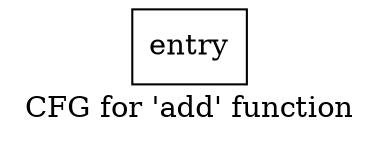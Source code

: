 digraph "CFG for 'add' function" {
	label="CFG for 'add' function";

	Node0x193f370 [shape=record,label="{entry}"];
}
